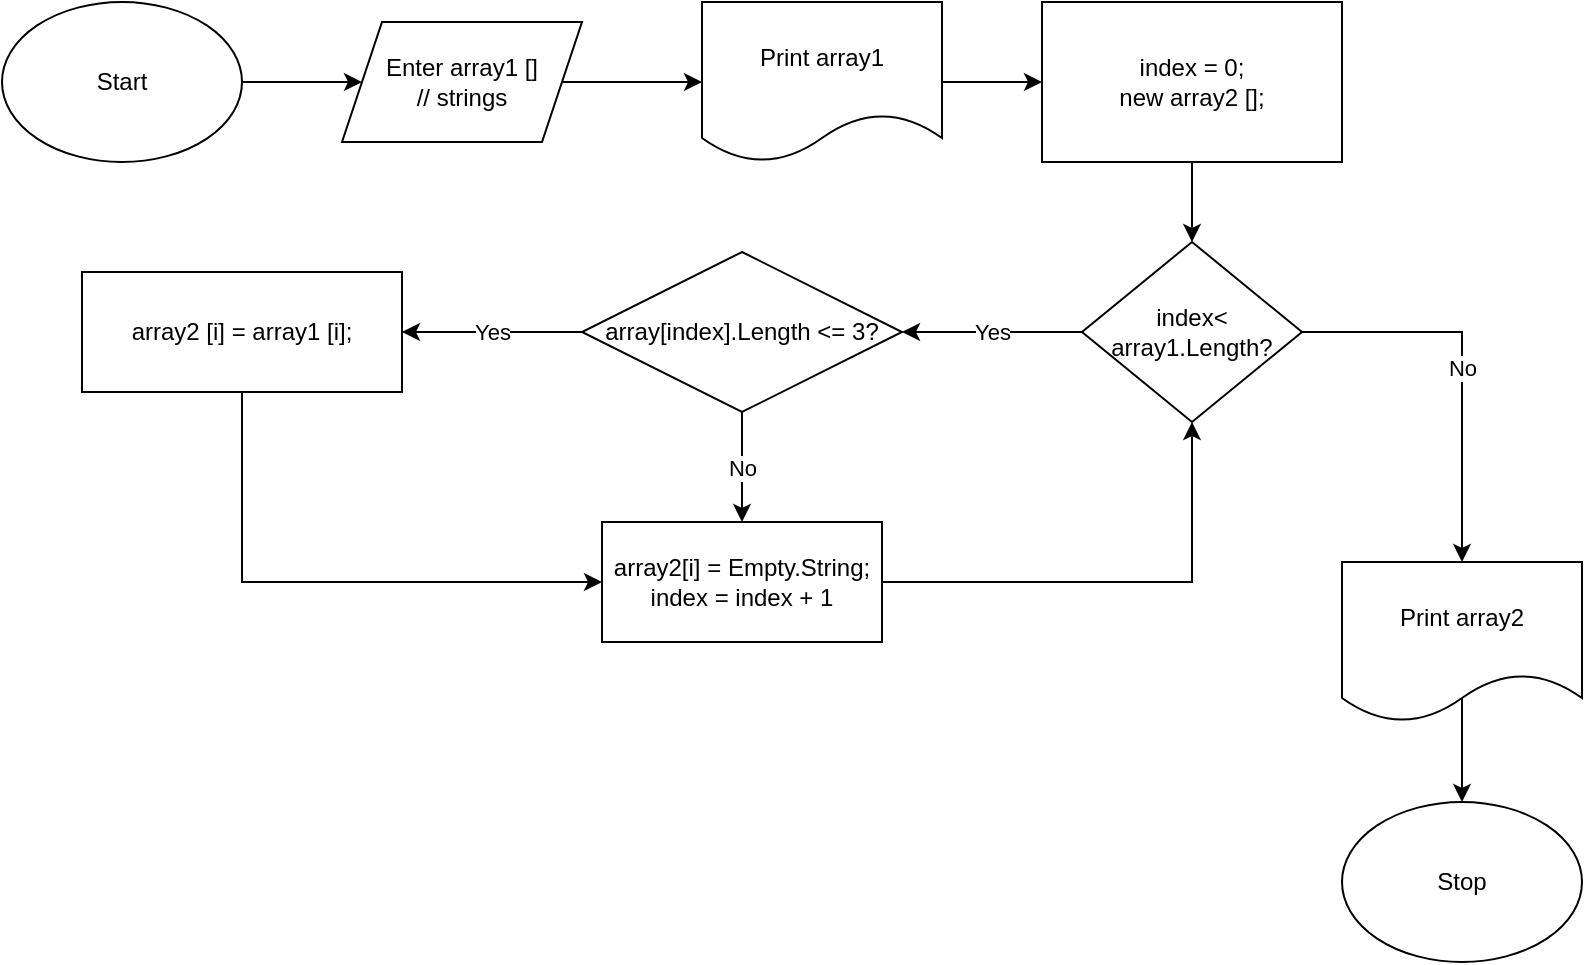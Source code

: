 <mxfile version="20.8.10" type="device"><diagram id="X_qbVVRMnfp-g6km-U5q" name="Страница 1"><mxGraphModel dx="1242" dy="577" grid="1" gridSize="10" guides="1" tooltips="1" connect="1" arrows="1" fold="1" page="1" pageScale="1" pageWidth="827" pageHeight="1169" math="0" shadow="0"><root><mxCell id="0"/><mxCell id="1" parent="0"/><mxCell id="H_4spwA4W1WPXkkwfQaO-3" style="edgeStyle=orthogonalEdgeStyle;rounded=0;orthogonalLoop=1;jettySize=auto;html=1;exitX=1;exitY=0.5;exitDx=0;exitDy=0;entryX=0;entryY=0.5;entryDx=0;entryDy=0;" parent="1" source="X4RLxUh9rOsnjZVnSMYL-1" target="H_4spwA4W1WPXkkwfQaO-1" edge="1"><mxGeometry relative="1" as="geometry"/></mxCell><mxCell id="X4RLxUh9rOsnjZVnSMYL-1" value="Start" style="ellipse;whiteSpace=wrap;html=1;" parent="1" vertex="1"><mxGeometry x="20" y="20" width="120" height="80" as="geometry"/></mxCell><mxCell id="H_4spwA4W1WPXkkwfQaO-11" style="edgeStyle=orthogonalEdgeStyle;rounded=0;orthogonalLoop=1;jettySize=auto;html=1;exitX=0.5;exitY=0.85;exitDx=0;exitDy=0;exitPerimeter=0;entryX=0.5;entryY=0;entryDx=0;entryDy=0;" parent="1" source="H_4spwA4W1WPXkkwfQaO-9" target="X4RLxUh9rOsnjZVnSMYL-2" edge="1"><mxGeometry relative="1" as="geometry"><mxPoint x="750" y="530" as="targetPoint"/></mxGeometry></mxCell><mxCell id="X4RLxUh9rOsnjZVnSMYL-2" value="Stop" style="ellipse;whiteSpace=wrap;html=1;" parent="1" vertex="1"><mxGeometry x="690" y="420" width="120" height="80" as="geometry"/></mxCell><mxCell id="H_4spwA4W1WPXkkwfQaO-4" style="edgeStyle=orthogonalEdgeStyle;rounded=0;orthogonalLoop=1;jettySize=auto;html=1;exitX=1;exitY=0.5;exitDx=0;exitDy=0;entryX=0;entryY=0.5;entryDx=0;entryDy=0;" parent="1" source="H_4spwA4W1WPXkkwfQaO-1" target="H_4spwA4W1WPXkkwfQaO-2" edge="1"><mxGeometry relative="1" as="geometry"/></mxCell><mxCell id="H_4spwA4W1WPXkkwfQaO-1" value="Enter array1 []&lt;br&gt;// strings" style="shape=parallelogram;perimeter=parallelogramPerimeter;whiteSpace=wrap;html=1;fixedSize=1;" parent="1" vertex="1"><mxGeometry x="190" y="30" width="120" height="60" as="geometry"/></mxCell><mxCell id="H_4spwA4W1WPXkkwfQaO-6" style="edgeStyle=orthogonalEdgeStyle;rounded=0;orthogonalLoop=1;jettySize=auto;html=1;exitX=1;exitY=0.5;exitDx=0;exitDy=0;entryX=0;entryY=0.5;entryDx=0;entryDy=0;" parent="1" source="H_4spwA4W1WPXkkwfQaO-2" target="H_4spwA4W1WPXkkwfQaO-5" edge="1"><mxGeometry relative="1" as="geometry"/></mxCell><mxCell id="H_4spwA4W1WPXkkwfQaO-2" value="Print array1" style="shape=document;whiteSpace=wrap;html=1;boundedLbl=1;" parent="1" vertex="1"><mxGeometry x="370" y="20" width="120" height="80" as="geometry"/></mxCell><mxCell id="H_4spwA4W1WPXkkwfQaO-12" style="edgeStyle=orthogonalEdgeStyle;rounded=0;orthogonalLoop=1;jettySize=auto;html=1;exitX=0.5;exitY=1;exitDx=0;exitDy=0;entryX=0.5;entryY=0;entryDx=0;entryDy=0;" parent="1" source="H_4spwA4W1WPXkkwfQaO-5" target="H_4spwA4W1WPXkkwfQaO-7" edge="1"><mxGeometry relative="1" as="geometry"/></mxCell><mxCell id="H_4spwA4W1WPXkkwfQaO-5" value="index = 0;&lt;br&gt;new array2 [];" style="rounded=0;whiteSpace=wrap;html=1;" parent="1" vertex="1"><mxGeometry x="540" y="20" width="150" height="80" as="geometry"/></mxCell><mxCell id="H_4spwA4W1WPXkkwfQaO-10" value="No" style="edgeStyle=orthogonalEdgeStyle;rounded=0;orthogonalLoop=1;jettySize=auto;html=1;exitX=1;exitY=0.5;exitDx=0;exitDy=0;entryX=0.5;entryY=0;entryDx=0;entryDy=0;" parent="1" source="H_4spwA4W1WPXkkwfQaO-7" target="H_4spwA4W1WPXkkwfQaO-9" edge="1"><mxGeometry relative="1" as="geometry"><mxPoint x="745" y="280" as="targetPoint"/></mxGeometry></mxCell><mxCell id="H_4spwA4W1WPXkkwfQaO-13" value="Yes" style="edgeStyle=orthogonalEdgeStyle;rounded=0;orthogonalLoop=1;jettySize=auto;html=1;exitX=0;exitY=0.5;exitDx=0;exitDy=0;entryX=1;entryY=0.5;entryDx=0;entryDy=0;" parent="1" source="H_4spwA4W1WPXkkwfQaO-7" target="H_4spwA4W1WPXkkwfQaO-8" edge="1"><mxGeometry relative="1" as="geometry"/></mxCell><mxCell id="H_4spwA4W1WPXkkwfQaO-7" value="index&amp;lt;&lt;br&gt;array1.Length?" style="rhombus;whiteSpace=wrap;html=1;" parent="1" vertex="1"><mxGeometry x="560" y="140" width="110" height="90" as="geometry"/></mxCell><mxCell id="H_4spwA4W1WPXkkwfQaO-15" value="No" style="edgeStyle=orthogonalEdgeStyle;rounded=0;orthogonalLoop=1;jettySize=auto;html=1;exitX=0.5;exitY=1;exitDx=0;exitDy=0;entryX=0.5;entryY=0;entryDx=0;entryDy=0;" parent="1" source="H_4spwA4W1WPXkkwfQaO-8" target="H_4spwA4W1WPXkkwfQaO-14" edge="1"><mxGeometry relative="1" as="geometry"/></mxCell><mxCell id="H_4spwA4W1WPXkkwfQaO-17" value="Yes" style="edgeStyle=orthogonalEdgeStyle;rounded=0;orthogonalLoop=1;jettySize=auto;html=1;exitX=0;exitY=0.5;exitDx=0;exitDy=0;entryX=1;entryY=0.5;entryDx=0;entryDy=0;" parent="1" source="H_4spwA4W1WPXkkwfQaO-8" target="H_4spwA4W1WPXkkwfQaO-18" edge="1"><mxGeometry relative="1" as="geometry"><mxPoint x="200" y="185" as="targetPoint"/></mxGeometry></mxCell><mxCell id="H_4spwA4W1WPXkkwfQaO-8" value="array[index].Length &amp;lt;= 3?" style="rhombus;whiteSpace=wrap;html=1;" parent="1" vertex="1"><mxGeometry x="310" y="145" width="160" height="80" as="geometry"/></mxCell><mxCell id="H_4spwA4W1WPXkkwfQaO-9" value="Print array2" style="shape=document;whiteSpace=wrap;html=1;boundedLbl=1;" parent="1" vertex="1"><mxGeometry x="690" y="300" width="120" height="80" as="geometry"/></mxCell><mxCell id="H_4spwA4W1WPXkkwfQaO-16" style="edgeStyle=orthogonalEdgeStyle;rounded=0;orthogonalLoop=1;jettySize=auto;html=1;exitX=1;exitY=0.5;exitDx=0;exitDy=0;entryX=0.5;entryY=1;entryDx=0;entryDy=0;" parent="1" source="H_4spwA4W1WPXkkwfQaO-14" target="H_4spwA4W1WPXkkwfQaO-7" edge="1"><mxGeometry relative="1" as="geometry"/></mxCell><mxCell id="H_4spwA4W1WPXkkwfQaO-14" value="array2[i] = Empty.String;&lt;br&gt;index = index + 1" style="rounded=0;whiteSpace=wrap;html=1;" parent="1" vertex="1"><mxGeometry x="320" y="280" width="140" height="60" as="geometry"/></mxCell><mxCell id="H_4spwA4W1WPXkkwfQaO-20" style="edgeStyle=orthogonalEdgeStyle;rounded=0;orthogonalLoop=1;jettySize=auto;html=1;exitX=0.5;exitY=1;exitDx=0;exitDy=0;entryX=0;entryY=0.5;entryDx=0;entryDy=0;" parent="1" source="H_4spwA4W1WPXkkwfQaO-18" target="H_4spwA4W1WPXkkwfQaO-14" edge="1"><mxGeometry relative="1" as="geometry"/></mxCell><mxCell id="H_4spwA4W1WPXkkwfQaO-18" value="array2 [i] = array1 [i];" style="rounded=0;whiteSpace=wrap;html=1;" parent="1" vertex="1"><mxGeometry x="60" y="155" width="160" height="60" as="geometry"/></mxCell></root></mxGraphModel></diagram></mxfile>